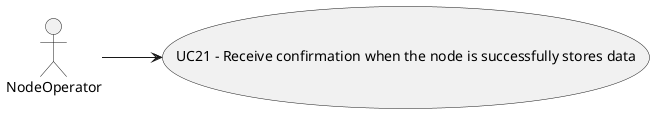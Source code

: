 @startuml

left to right direction
actor NodeOperator

usecase UC21 as "UC21 - Receive confirmation when the node is successfully stores data"
NodeOperator --> UC21

@enduml